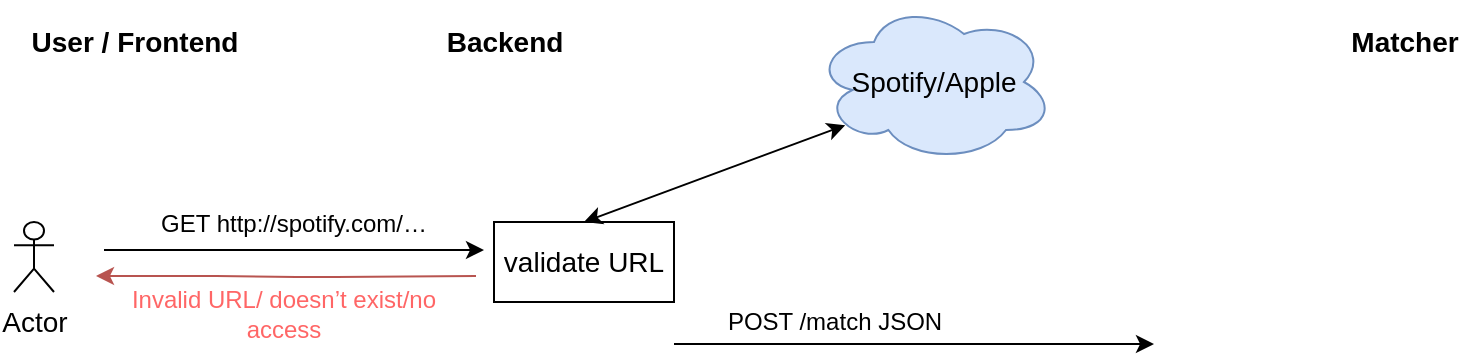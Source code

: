 <mxfile version="16.5.6" type="github"><diagram id="Px7NAsk_5Cr31sRtBSH2" name="Page-1"><mxGraphModel dx="776" dy="709" grid="1" gridSize="10" guides="1" tooltips="1" connect="1" arrows="1" fold="1" page="1" pageScale="1" pageWidth="827" pageHeight="1169" math="0" shadow="0"><root><mxCell id="0"/><mxCell id="1" parent="0"/><mxCell id="-mCFN09aEqAZ67SNw14c-1" value="&lt;font style=&quot;font-size: 14px&quot;&gt;&lt;b&gt;User / Frontend&lt;/b&gt;&lt;/font&gt;" style="text;html=1;align=center;verticalAlign=middle;resizable=0;points=[];autosize=1;strokeColor=none;fillColor=none;" vertex="1" parent="1"><mxGeometry x="20" y="20" width="120" height="20" as="geometry"/></mxCell><mxCell id="-mCFN09aEqAZ67SNw14c-3" value="&lt;font style=&quot;font-size: 14px&quot;&gt;&lt;b&gt;Backend&lt;/b&gt;&lt;/font&gt;" style="text;html=1;align=center;verticalAlign=middle;resizable=0;points=[];autosize=1;strokeColor=none;fillColor=none;" vertex="1" parent="1"><mxGeometry x="230" y="20" width="70" height="20" as="geometry"/></mxCell><mxCell id="-mCFN09aEqAZ67SNw14c-5" value="" style="endArrow=classic;html=1;rounded=0;" edge="1" parent="1"><mxGeometry width="50" height="50" relative="1" as="geometry"><mxPoint x="65" y="134" as="sourcePoint"/><mxPoint x="255" y="134" as="targetPoint"/></mxGeometry></mxCell><mxCell id="-mCFN09aEqAZ67SNw14c-7" value="GET http://spotify.com/…" style="text;html=1;strokeColor=none;fillColor=none;align=center;verticalAlign=middle;whiteSpace=wrap;rounded=0;" vertex="1" parent="1"><mxGeometry x="70" y="106" width="180" height="30" as="geometry"/></mxCell><mxCell id="-mCFN09aEqAZ67SNw14c-8" value="Actor" style="shape=umlActor;verticalLabelPosition=bottom;verticalAlign=top;html=1;outlineConnect=0;fontSize=14;" vertex="1" parent="1"><mxGeometry x="20" y="120" width="20" height="35" as="geometry"/></mxCell><mxCell id="-mCFN09aEqAZ67SNw14c-9" value="validate URL" style="rounded=0;whiteSpace=wrap;html=1;fontSize=14;" vertex="1" parent="1"><mxGeometry x="260" y="120" width="90" height="40" as="geometry"/></mxCell><mxCell id="-mCFN09aEqAZ67SNw14c-11" value="Spotify/Apple" style="ellipse;shape=cloud;whiteSpace=wrap;html=1;fontSize=14;fillColor=#dae8fc;strokeColor=#6c8ebf;" vertex="1" parent="1"><mxGeometry x="420" y="10" width="120" height="80" as="geometry"/></mxCell><mxCell id="-mCFN09aEqAZ67SNw14c-12" value="" style="endArrow=classic;startArrow=classic;html=1;rounded=0;fontSize=14;entryX=0.13;entryY=0.77;entryDx=0;entryDy=0;entryPerimeter=0;exitX=0.5;exitY=0;exitDx=0;exitDy=0;" edge="1" parent="1" source="-mCFN09aEqAZ67SNw14c-9" target="-mCFN09aEqAZ67SNw14c-11"><mxGeometry width="50" height="50" relative="1" as="geometry"><mxPoint x="260" y="300" as="sourcePoint"/><mxPoint x="310" y="250" as="targetPoint"/><Array as="points"/></mxGeometry></mxCell><mxCell id="-mCFN09aEqAZ67SNw14c-13" value="" style="endArrow=classic;html=1;rounded=0;fontSize=14;fillColor=#f8cecc;strokeColor=#b85450;" edge="1" parent="1"><mxGeometry width="50" height="50" relative="1" as="geometry"><mxPoint x="251" y="147" as="sourcePoint"/><mxPoint x="61" y="147" as="targetPoint"/><Array as="points"><mxPoint x="181" y="147.5"/><mxPoint x="161" y="147.5"/><mxPoint x="121" y="147"/></Array></mxGeometry></mxCell><mxCell id="-mCFN09aEqAZ67SNw14c-14" value="Invalid URL/ doesn’t exist/no access" style="text;html=1;strokeColor=none;fillColor=none;align=center;verticalAlign=middle;whiteSpace=wrap;rounded=0;fontSize=12;fontColor=#FF6666;" vertex="1" parent="1"><mxGeometry x="70" y="151" width="170" height="30" as="geometry"/></mxCell><mxCell id="-mCFN09aEqAZ67SNw14c-15" value="POST /match JSON" style="endArrow=classic;html=1;rounded=0;fontSize=12;fontColor=#000000;" edge="1" parent="1"><mxGeometry x="-0.333" y="11" width="50" height="50" relative="1" as="geometry"><mxPoint x="350" y="181" as="sourcePoint"/><mxPoint x="590" y="181" as="targetPoint"/><mxPoint as="offset"/></mxGeometry></mxCell><mxCell id="-mCFN09aEqAZ67SNw14c-17" value="&lt;font style=&quot;font-size: 14px&quot;&gt;&lt;b&gt;Matcher&lt;br&gt;&lt;/b&gt;&lt;/font&gt;" style="text;html=1;align=center;verticalAlign=middle;resizable=0;points=[];autosize=1;strokeColor=none;fillColor=none;" vertex="1" parent="1"><mxGeometry x="680" y="20" width="70" height="20" as="geometry"/></mxCell></root></mxGraphModel></diagram></mxfile>